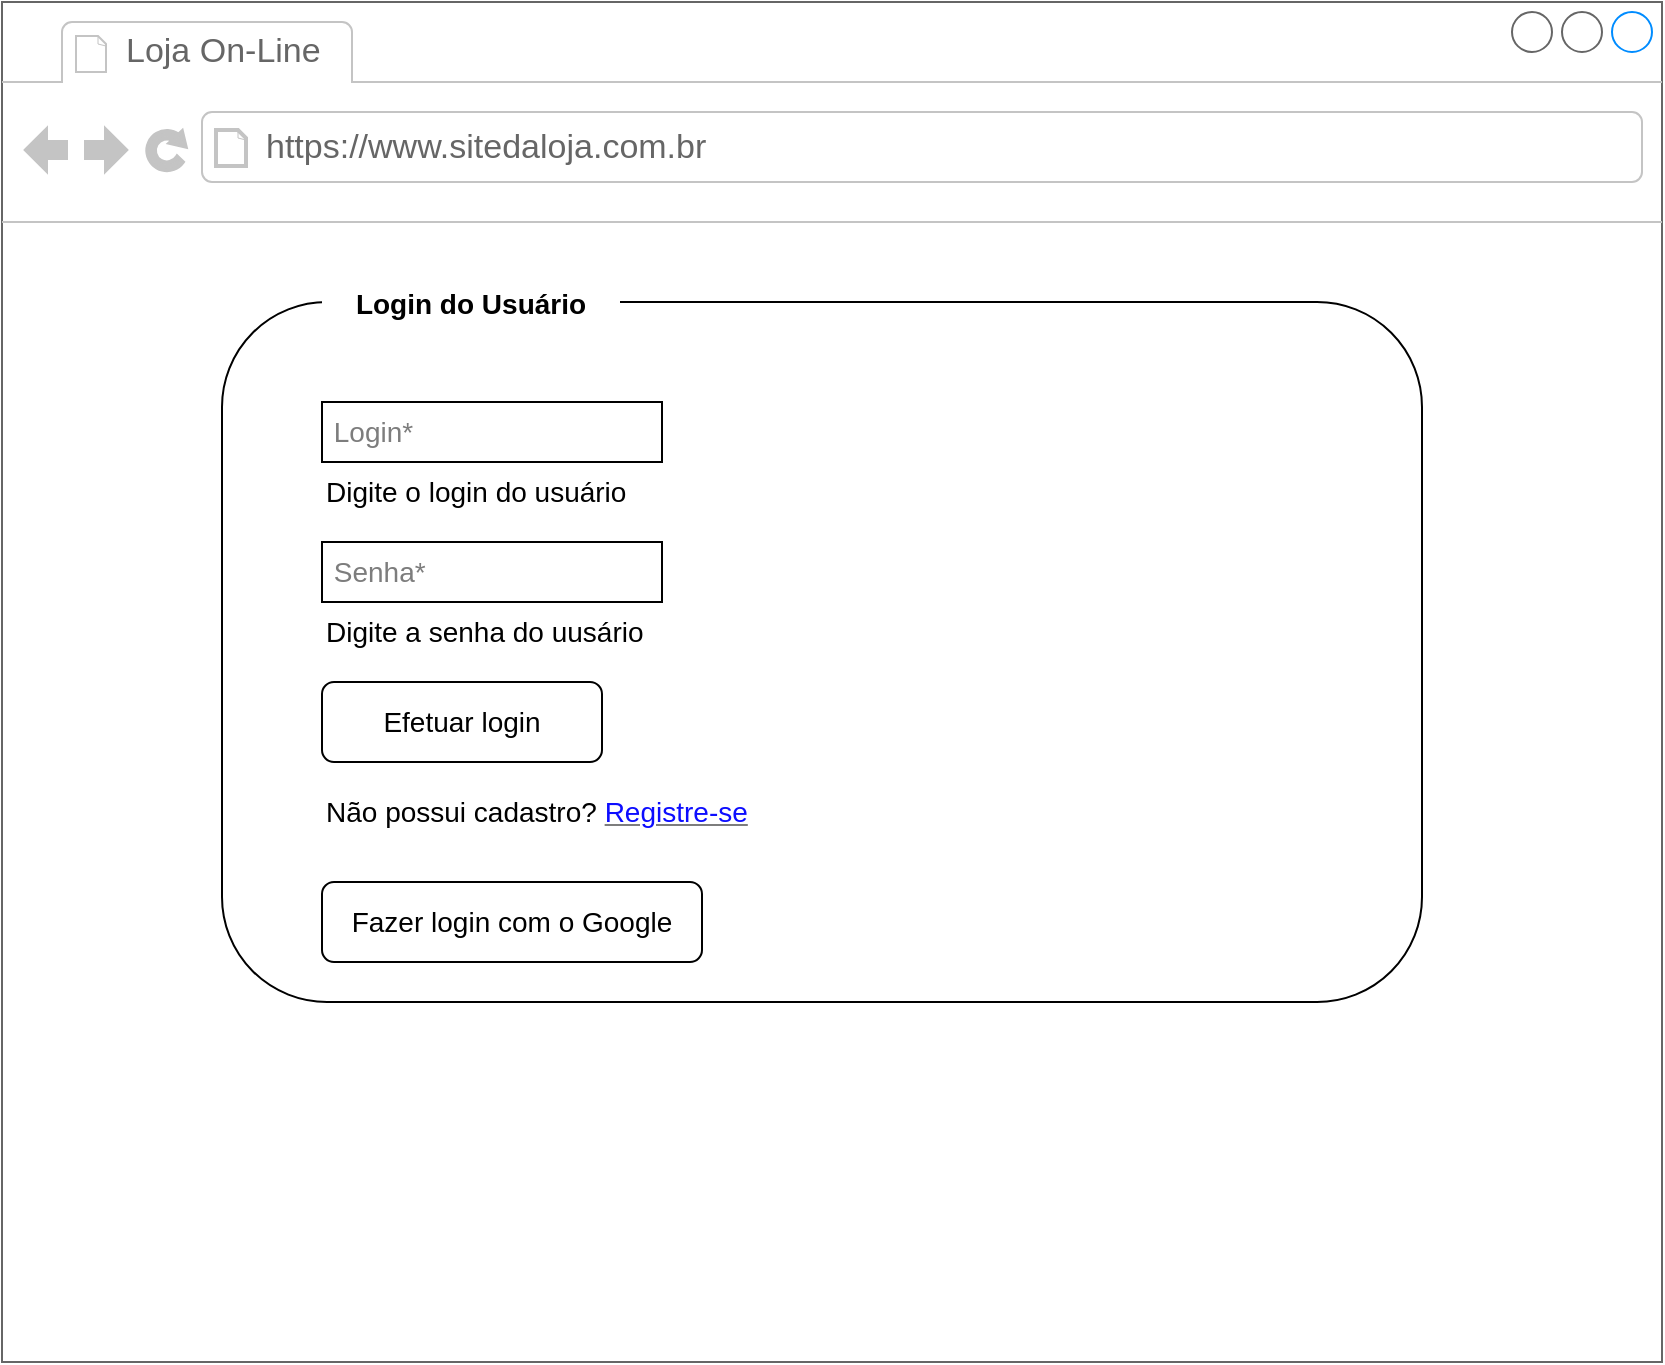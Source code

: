 <mxfile version="20.8.16" type="device" pages="3"><diagram name="Login" id="gKQ0IPTMRtos9VUotl06"><mxGraphModel dx="1257" dy="760" grid="1" gridSize="10" guides="1" tooltips="1" connect="1" arrows="1" fold="1" page="1" pageScale="1" pageWidth="827" pageHeight="1169" math="0" shadow="0"><root><mxCell id="0"/><mxCell id="1" parent="0"/><mxCell id="sKgZ9RlK4T_XtehjzTmf-1" value="" style="strokeWidth=1;shadow=0;dashed=0;align=center;html=1;shape=mxgraph.mockup.containers.browserWindow;rSize=0;strokeColor=#666666;strokeColor2=#008cff;strokeColor3=#c4c4c4;mainText=,;recursiveResize=0;" vertex="1" parent="1"><mxGeometry width="830" height="680" as="geometry"/></mxCell><mxCell id="sKgZ9RlK4T_XtehjzTmf-2" value="Loja On-Line" style="strokeWidth=1;shadow=0;dashed=0;align=center;html=1;shape=mxgraph.mockup.containers.anchor;fontSize=17;fontColor=#666666;align=left;" vertex="1" parent="sKgZ9RlK4T_XtehjzTmf-1"><mxGeometry x="60" y="12" width="110" height="26" as="geometry"/></mxCell><mxCell id="sKgZ9RlK4T_XtehjzTmf-3" value="https://www.sitedaloja.com.br" style="strokeWidth=1;shadow=0;dashed=0;align=center;html=1;shape=mxgraph.mockup.containers.anchor;rSize=0;fontSize=17;fontColor=#666666;align=left;" vertex="1" parent="sKgZ9RlK4T_XtehjzTmf-1"><mxGeometry x="130" y="60" width="250" height="26" as="geometry"/></mxCell><mxCell id="sKgZ9RlK4T_XtehjzTmf-4" value="" style="rounded=1;whiteSpace=wrap;html=1;" vertex="1" parent="sKgZ9RlK4T_XtehjzTmf-1"><mxGeometry x="110" y="150" width="600" height="350" as="geometry"/></mxCell><mxCell id="sKgZ9RlK4T_XtehjzTmf-5" value="&lt;font style=&quot;font-size: 14px;&quot;&gt;&lt;b&gt;Login do Usuário&lt;/b&gt;&lt;/font&gt;" style="text;html=1;align=center;verticalAlign=middle;whiteSpace=wrap;rounded=0;fillColor=default;" vertex="1" parent="sKgZ9RlK4T_XtehjzTmf-1"><mxGeometry x="160" y="140" width="149" height="22" as="geometry"/></mxCell><mxCell id="sKgZ9RlK4T_XtehjzTmf-6" value="&lt;font color=&quot;#7d7d7d&quot;&gt;&amp;nbsp;Login*&lt;/font&gt;" style="rounded=0;whiteSpace=wrap;html=1;fontSize=14;fillColor=default;align=left;" vertex="1" parent="sKgZ9RlK4T_XtehjzTmf-1"><mxGeometry x="160" y="200" width="170" height="30" as="geometry"/></mxCell><mxCell id="sKgZ9RlK4T_XtehjzTmf-7" value="&lt;font color=&quot;#000000&quot;&gt;Digite o login do usuário&lt;/font&gt;" style="text;html=1;strokeColor=none;fillColor=none;align=left;verticalAlign=middle;whiteSpace=wrap;rounded=0;fontSize=14;fontColor=#7d7d7d;" vertex="1" parent="sKgZ9RlK4T_XtehjzTmf-1"><mxGeometry x="160" y="230" width="160" height="30" as="geometry"/></mxCell><mxCell id="sKgZ9RlK4T_XtehjzTmf-8" value="&lt;font color=&quot;#7d7d7d&quot;&gt;&amp;nbsp;Senha*&lt;/font&gt;" style="rounded=0;whiteSpace=wrap;html=1;fontSize=14;fillColor=default;align=left;" vertex="1" parent="sKgZ9RlK4T_XtehjzTmf-1"><mxGeometry x="160" y="270" width="170" height="30" as="geometry"/></mxCell><mxCell id="sKgZ9RlK4T_XtehjzTmf-9" value="&lt;font color=&quot;#000000&quot;&gt;Digite a senha do uusário&lt;/font&gt;" style="text;html=1;strokeColor=none;fillColor=none;align=left;verticalAlign=middle;whiteSpace=wrap;rounded=0;fontSize=14;fontColor=#7d7d7d;" vertex="1" parent="sKgZ9RlK4T_XtehjzTmf-1"><mxGeometry x="160" y="300" width="170" height="30" as="geometry"/></mxCell><mxCell id="sKgZ9RlK4T_XtehjzTmf-10" value="Efetuar login" style="rounded=1;whiteSpace=wrap;html=1;fontSize=14;fontColor=#000000;fillColor=default;" vertex="1" parent="sKgZ9RlK4T_XtehjzTmf-1"><mxGeometry x="160" y="340" width="140" height="40" as="geometry"/></mxCell><mxCell id="sKgZ9RlK4T_XtehjzTmf-11" value="&lt;font color=&quot;#000000&quot;&gt;Não possui cadastro? &lt;/font&gt;&lt;u style=&quot;&quot;&gt;&lt;font color=&quot;#0d0dff&quot;&gt;Registre-se&lt;/font&gt;&lt;/u&gt;" style="text;html=1;strokeColor=none;fillColor=none;align=left;verticalAlign=middle;whiteSpace=wrap;rounded=0;fontSize=14;fontColor=#7d7d7d;" vertex="1" parent="sKgZ9RlK4T_XtehjzTmf-1"><mxGeometry x="160" y="390" width="250" height="30" as="geometry"/></mxCell><mxCell id="sKgZ9RlK4T_XtehjzTmf-12" value="Fazer login com o Google" style="rounded=1;whiteSpace=wrap;html=1;fontSize=14;fontColor=#000000;fillColor=default;" vertex="1" parent="sKgZ9RlK4T_XtehjzTmf-1"><mxGeometry x="160" y="440" width="190" height="40" as="geometry"/></mxCell></root></mxGraphModel></diagram><diagram name="Home Page" id="fSlRv-7ZtAWW6KuJlkeQ"><mxGraphModel dx="2181" dy="1987" grid="1" gridSize="10" guides="1" tooltips="1" connect="1" arrows="1" fold="1" page="1" pageScale="1" pageWidth="827" pageHeight="1169" math="0" shadow="0"><root><mxCell id="rmErXEg6pdQDEPfXzqu9-0"/><mxCell id="rmErXEg6pdQDEPfXzqu9-1" parent="rmErXEg6pdQDEPfXzqu9-0"/><mxCell id="rmErXEg6pdQDEPfXzqu9-2" value="" style="strokeWidth=1;shadow=0;dashed=0;align=center;html=1;shape=mxgraph.mockup.containers.browserWindow;rSize=0;strokeColor=#666666;strokeColor2=#008cff;strokeColor3=#c4c4c4;mainText=,;recursiveResize=0;" vertex="1" parent="rmErXEg6pdQDEPfXzqu9-1"><mxGeometry x="-390" y="-1169" width="1240" height="509" as="geometry"/></mxCell><mxCell id="rmErXEg6pdQDEPfXzqu9-3" value="Loja On-Line" style="strokeWidth=1;shadow=0;dashed=0;align=center;html=1;shape=mxgraph.mockup.containers.anchor;fontSize=17;fontColor=#666666;align=left;" vertex="1" parent="rmErXEg6pdQDEPfXzqu9-2"><mxGeometry x="60" y="12" width="110" height="26" as="geometry"/></mxCell><mxCell id="rmErXEg6pdQDEPfXzqu9-4" value="https://www.sitedaloja.com.br" style="strokeWidth=1;shadow=0;dashed=0;align=center;html=1;shape=mxgraph.mockup.containers.anchor;rSize=0;fontSize=17;fontColor=#666666;align=left;" vertex="1" parent="rmErXEg6pdQDEPfXzqu9-2"><mxGeometry x="130" y="60" width="250" height="26" as="geometry"/></mxCell><mxCell id="rmErXEg6pdQDEPfXzqu9-8" value="&lt;font color=&quot;#000000&quot;&gt;Seja Bem-Vindo(a)&amp;nbsp;&lt;b&gt;Usuário!&lt;/b&gt;&lt;/font&gt;" style="text;html=1;strokeColor=none;fillColor=none;align=left;verticalAlign=middle;whiteSpace=wrap;rounded=0;fontSize=14;fontColor=#7d7d7d;" vertex="1" parent="rmErXEg6pdQDEPfXzqu9-2"><mxGeometry x="50" y="189" width="210" height="27" as="geometry"/></mxCell><mxCell id="oI_iW8AhZNj_vPLWUrcc-0" value="" style="rounded=0;whiteSpace=wrap;html=1;fontSize=14;fontColor=#333333;fillColor=#f5f5f5;strokeColor=#666666;" vertex="1" parent="rmErXEg6pdQDEPfXzqu9-2"><mxGeometry y="109" width="1240" height="60" as="geometry"/></mxCell><mxCell id="oI_iW8AhZNj_vPLWUrcc-3" value="Usuários" style="strokeColor=none;fillColor=none;rSize=5;perimeter=none;whiteSpace=wrap;resizeWidth=1;align=center;spacing=20;fontSize=14;fontColor=#000000;spacingRight=10;" vertex="1" parent="rmErXEg6pdQDEPfXzqu9-2"><mxGeometry x="30" y="119" width="100" height="40" as="geometry"/></mxCell><mxCell id="oI_iW8AhZNj_vPLWUrcc-4" value="" style="shape=triangle;direction=south;fillColor=#000000;strokeColor=none;perimeter=none;sketch=0;fontSize=14;fontColor=#000000;" vertex="1" parent="oI_iW8AhZNj_vPLWUrcc-3"><mxGeometry x="1" y="0.5" width="10" height="5" relative="1" as="geometry"><mxPoint x="-17" y="-2.5" as="offset"/></mxGeometry></mxCell><mxCell id="oI_iW8AhZNj_vPLWUrcc-7" value="Fornecedores" style="strokeColor=none;fillColor=none;rSize=5;perimeter=none;whiteSpace=wrap;resizeWidth=1;align=center;spacing=20;fontSize=14;fontColor=#000000;spacingRight=10;" vertex="1" parent="rmErXEg6pdQDEPfXzqu9-2"><mxGeometry x="120" y="119" width="123" height="40" as="geometry"/></mxCell><mxCell id="oI_iW8AhZNj_vPLWUrcc-8" value="" style="shape=triangle;direction=south;fillColor=#000000;strokeColor=none;perimeter=none;sketch=0;fontSize=14;fontColor=#000000;" vertex="1" parent="oI_iW8AhZNj_vPLWUrcc-7"><mxGeometry x="1" y="0.5" width="10" height="5" relative="1" as="geometry"><mxPoint x="-17" y="-2.5" as="offset"/></mxGeometry></mxCell><mxCell id="oI_iW8AhZNj_vPLWUrcc-9" value="Produtos" style="strokeColor=none;fillColor=none;rSize=5;perimeter=none;whiteSpace=wrap;resizeWidth=1;align=center;spacing=20;fontSize=14;fontColor=#000000;spacingRight=10;" vertex="1" parent="rmErXEg6pdQDEPfXzqu9-2"><mxGeometry x="226" y="119" width="102" height="40" as="geometry"/></mxCell><mxCell id="oI_iW8AhZNj_vPLWUrcc-10" value="" style="shape=triangle;direction=south;fillColor=#000000;strokeColor=none;perimeter=none;sketch=0;fontSize=14;fontColor=#000000;" vertex="1" parent="oI_iW8AhZNj_vPLWUrcc-9"><mxGeometry x="1" y="0.5" width="10" height="5" relative="1" as="geometry"><mxPoint x="-17" y="-2.5" as="offset"/></mxGeometry></mxCell><mxCell id="oI_iW8AhZNj_vPLWUrcc-11" value="Vendedores" style="strokeColor=none;fillColor=none;rSize=5;perimeter=none;whiteSpace=wrap;resizeWidth=1;align=center;spacing=20;fontSize=14;fontColor=#000000;spacingRight=10;" vertex="1" parent="rmErXEg6pdQDEPfXzqu9-2"><mxGeometry x="320" y="119" width="108" height="40" as="geometry"/></mxCell><mxCell id="oI_iW8AhZNj_vPLWUrcc-12" value="" style="shape=triangle;direction=south;fillColor=#000000;strokeColor=none;perimeter=none;sketch=0;fontSize=14;fontColor=#000000;" vertex="1" parent="oI_iW8AhZNj_vPLWUrcc-11"><mxGeometry x="1" y="0.5" width="10" height="5" relative="1" as="geometry"><mxPoint x="-17" y="-2.5" as="offset"/></mxGeometry></mxCell><mxCell id="oI_iW8AhZNj_vPLWUrcc-13" value="Clientes" style="strokeColor=none;fillColor=none;rSize=5;perimeter=none;whiteSpace=wrap;resizeWidth=1;align=center;spacing=20;fontSize=14;fontColor=#000000;spacingRight=10;" vertex="1" parent="rmErXEg6pdQDEPfXzqu9-2"><mxGeometry x="420" y="119" width="98" height="40" as="geometry"/></mxCell><mxCell id="oI_iW8AhZNj_vPLWUrcc-14" value="" style="shape=triangle;direction=south;fillColor=#000000;strokeColor=none;perimeter=none;sketch=0;fontSize=14;fontColor=#000000;" vertex="1" parent="oI_iW8AhZNj_vPLWUrcc-13"><mxGeometry x="1" y="0.5" width="10" height="5" relative="1" as="geometry"><mxPoint x="-17" y="-2.5" as="offset"/></mxGeometry></mxCell><mxCell id="oI_iW8AhZNj_vPLWUrcc-15" value="Compras" style="strokeColor=none;fillColor=none;rSize=5;perimeter=none;whiteSpace=wrap;resizeWidth=1;align=center;spacing=20;fontSize=14;fontColor=#000000;spacingRight=10;" vertex="1" parent="rmErXEg6pdQDEPfXzqu9-2"><mxGeometry x="510" y="119" width="97" height="40" as="geometry"/></mxCell><mxCell id="oI_iW8AhZNj_vPLWUrcc-16" value="" style="shape=triangle;direction=south;fillColor=#000000;strokeColor=none;perimeter=none;sketch=0;fontSize=14;fontColor=#000000;" vertex="1" parent="oI_iW8AhZNj_vPLWUrcc-15"><mxGeometry x="1" y="0.5" width="10" height="5" relative="1" as="geometry"><mxPoint x="-17" y="-2.5" as="offset"/></mxGeometry></mxCell><mxCell id="oI_iW8AhZNj_vPLWUrcc-29" value="" style="shape=actor;whiteSpace=wrap;html=1;fontSize=14;fontColor=#000000;fillColor=#000000;" vertex="1" parent="rmErXEg6pdQDEPfXzqu9-2"><mxGeometry x="1129" y="130.5" width="13" height="17" as="geometry"/></mxCell><mxCell id="oI_iW8AhZNj_vPLWUrcc-17" value="Vendas" style="strokeColor=none;fillColor=none;rSize=5;perimeter=none;whiteSpace=wrap;resizeWidth=1;align=center;spacing=20;fontSize=14;fontColor=#000000;spacingRight=10;" vertex="1" parent="rmErXEg6pdQDEPfXzqu9-1"><mxGeometry x="200" y="-1050" width="99" height="39" as="geometry"/></mxCell><mxCell id="oI_iW8AhZNj_vPLWUrcc-18" value="" style="shape=triangle;direction=south;fillColor=#000000;strokeColor=none;perimeter=none;sketch=0;fontSize=14;fontColor=#000000;" vertex="1" parent="oI_iW8AhZNj_vPLWUrcc-17"><mxGeometry x="1" y="0.5" width="10" height="5" relative="1" as="geometry"><mxPoint x="-17" y="-2.5" as="offset"/></mxGeometry></mxCell><mxCell id="oI_iW8AhZNj_vPLWUrcc-21" value="Compras" style="strokeColor=none;fillColor=none;rSize=5;perimeter=none;whiteSpace=wrap;resizeWidth=1;align=center;spacing=20;fontSize=14;fontColor=#000000;spacingRight=10;" vertex="1" parent="rmErXEg6pdQDEPfXzqu9-1"><mxGeometry x="290" y="-1050" width="105" height="39" as="geometry"/></mxCell><mxCell id="oI_iW8AhZNj_vPLWUrcc-22" value="" style="shape=triangle;direction=south;fillColor=#000000;strokeColor=none;perimeter=none;sketch=0;fontSize=14;fontColor=#000000;" vertex="1" parent="oI_iW8AhZNj_vPLWUrcc-21"><mxGeometry x="1" y="0.5" width="10" height="5" relative="1" as="geometry"><mxPoint x="-17" y="-2.5" as="offset"/></mxGeometry></mxCell><mxCell id="oI_iW8AhZNj_vPLWUrcc-23" value="Gestão" style="strokeColor=none;fillColor=none;rSize=5;perimeter=none;whiteSpace=wrap;resizeWidth=1;align=center;spacing=20;fontSize=14;fontColor=#000000;spacingRight=10;" vertex="1" parent="rmErXEg6pdQDEPfXzqu9-1"><mxGeometry x="380" y="-1050" width="105" height="39" as="geometry"/></mxCell><mxCell id="oI_iW8AhZNj_vPLWUrcc-24" value="" style="shape=triangle;direction=south;fillColor=#000000;strokeColor=none;perimeter=none;sketch=0;fontSize=14;fontColor=#000000;" vertex="1" parent="oI_iW8AhZNj_vPLWUrcc-23"><mxGeometry x="1" y="0.5" width="10" height="5" relative="1" as="geometry"><mxPoint x="-17" y="-2.5" as="offset"/></mxGeometry></mxCell><mxCell id="oI_iW8AhZNj_vPLWUrcc-27" value="Usuário" style="strokeColor=none;fillColor=none;rSize=5;perimeter=none;whiteSpace=wrap;resizeWidth=1;align=center;spacing=20;fontSize=14;fontColor=#000000;spacingRight=10;" vertex="1" parent="rmErXEg6pdQDEPfXzqu9-1"><mxGeometry x="750" y="-1050" width="97" height="37" as="geometry"/></mxCell><mxCell id="oI_iW8AhZNj_vPLWUrcc-28" value="" style="shape=triangle;direction=south;fillColor=#000000;strokeColor=none;perimeter=none;sketch=0;fontSize=14;fontColor=#000000;" vertex="1" parent="oI_iW8AhZNj_vPLWUrcc-27"><mxGeometry x="1" y="0.5" width="10" height="5" relative="1" as="geometry"><mxPoint x="-17" y="-2.5" as="offset"/></mxGeometry></mxCell><mxCell id="oI_iW8AhZNj_vPLWUrcc-25" value="Meus Pedidos" style="strokeColor=none;fillColor=none;rSize=5;perimeter=none;whiteSpace=wrap;resizeWidth=1;align=center;spacing=20;fontSize=14;fontColor=#000000;spacingRight=10;movable=1;resizable=1;rotatable=1;deletable=1;editable=1;connectable=1;" vertex="1" parent="rmErXEg6pdQDEPfXzqu9-1"><mxGeometry x="480" y="-1050" width="140" height="39" as="geometry"/></mxCell></root></mxGraphModel></diagram><diagram name="Tela de Listagem" id="yHIakHasVGTjXy0BeiKs"><mxGraphModel dx="2000" dy="1878" grid="1" gridSize="10" guides="1" tooltips="1" connect="1" arrows="1" fold="1" page="1" pageScale="1" pageWidth="827" pageHeight="1169" math="0" shadow="0"><root><mxCell id="P11g92-15SiGYkhV3Ww0-0"/><mxCell id="P11g92-15SiGYkhV3Ww0-1" parent="P11g92-15SiGYkhV3Ww0-0"/><mxCell id="P11g92-15SiGYkhV3Ww0-2" value="" style="strokeWidth=1;shadow=0;dashed=0;align=center;html=1;shape=mxgraph.mockup.containers.browserWindow;rSize=0;strokeColor=#B8B8B8;strokeColor2=#008cff;strokeColor3=#c4c4c4;mainText=,;recursiveResize=0;" vertex="1" parent="P11g92-15SiGYkhV3Ww0-1"><mxGeometry x="-480" y="-1120" width="1247" height="830" as="geometry"/></mxCell><mxCell id="P11g92-15SiGYkhV3Ww0-3" value="Loja On-Line" style="strokeWidth=1;shadow=0;dashed=0;align=center;html=1;shape=mxgraph.mockup.containers.anchor;fontSize=17;fontColor=#666666;align=left;" vertex="1" parent="P11g92-15SiGYkhV3Ww0-2"><mxGeometry x="60" y="12" width="110" height="26" as="geometry"/></mxCell><mxCell id="P11g92-15SiGYkhV3Ww0-4" value="https://www.sitedaloja.com.br" style="strokeWidth=1;shadow=0;dashed=0;align=center;html=1;shape=mxgraph.mockup.containers.anchor;rSize=0;fontSize=17;fontColor=#666666;align=left;" vertex="1" parent="P11g92-15SiGYkhV3Ww0-2"><mxGeometry x="130" y="60" width="250" height="26" as="geometry"/></mxCell><mxCell id="P11g92-15SiGYkhV3Ww0-5" value="" style="rounded=1;whiteSpace=wrap;html=1;" vertex="1" parent="P11g92-15SiGYkhV3Ww0-2"><mxGeometry x="58.5" y="300" width="1120" height="501" as="geometry"/></mxCell><mxCell id="P11g92-15SiGYkhV3Ww0-6" value="&lt;font style=&quot;font-size: 14px;&quot;&gt;&lt;b&gt;Listar &lt;i&gt;&amp;lt;&amp;lt;Entidade&amp;gt;&amp;gt;&lt;/i&gt;&lt;/b&gt;&lt;/font&gt;" style="text;html=1;align=center;verticalAlign=middle;whiteSpace=wrap;rounded=0;fillColor=default;" vertex="1" parent="P11g92-15SiGYkhV3Ww0-2"><mxGeometry x="113.5" y="290" width="149" height="22" as="geometry"/></mxCell><mxCell id="mkH7-tUrbYJLQpZIjQMr-25" value="" style="rounded=0;whiteSpace=wrap;html=1;fontSize=14;fontColor=#333333;fillColor=#f5f5f5;strokeColor=#666666;" vertex="1" parent="P11g92-15SiGYkhV3Ww0-2"><mxGeometry x="-3" y="110" width="1243" height="60" as="geometry"/></mxCell><mxCell id="mkH7-tUrbYJLQpZIjQMr-1" value="Usuários" style="strokeColor=none;fillColor=none;rSize=5;perimeter=none;whiteSpace=wrap;resizeWidth=1;align=center;spacing=20;fontSize=14;fontColor=#000000;spacingRight=10;" vertex="1" parent="P11g92-15SiGYkhV3Ww0-2"><mxGeometry x="8.5" y="120" width="100" height="40" as="geometry"/></mxCell><mxCell id="mkH7-tUrbYJLQpZIjQMr-2" value="" style="shape=triangle;direction=south;fillColor=#000000;strokeColor=none;perimeter=none;sketch=0;fontSize=14;fontColor=#000000;" vertex="1" parent="mkH7-tUrbYJLQpZIjQMr-1"><mxGeometry x="1" y="0.5" width="10" height="5" relative="1" as="geometry"><mxPoint x="-17" y="-2.5" as="offset"/></mxGeometry></mxCell><mxCell id="mkH7-tUrbYJLQpZIjQMr-3" value="Fornecedores" style="strokeColor=none;fillColor=none;rSize=5;perimeter=none;whiteSpace=wrap;resizeWidth=1;align=center;spacing=20;fontSize=14;fontColor=#000000;spacingRight=10;" vertex="1" parent="P11g92-15SiGYkhV3Ww0-2"><mxGeometry x="98.5" y="120" width="123" height="40" as="geometry"/></mxCell><mxCell id="mkH7-tUrbYJLQpZIjQMr-4" value="" style="shape=triangle;direction=south;fillColor=#000000;strokeColor=none;perimeter=none;sketch=0;fontSize=14;fontColor=#000000;" vertex="1" parent="mkH7-tUrbYJLQpZIjQMr-3"><mxGeometry x="1" y="0.5" width="10" height="5" relative="1" as="geometry"><mxPoint x="-17" y="-2.5" as="offset"/></mxGeometry></mxCell><mxCell id="mkH7-tUrbYJLQpZIjQMr-5" value="Produtos" style="strokeColor=none;fillColor=none;rSize=5;perimeter=none;whiteSpace=wrap;resizeWidth=1;align=center;spacing=20;fontSize=14;fontColor=#000000;spacingRight=10;" vertex="1" parent="P11g92-15SiGYkhV3Ww0-2"><mxGeometry x="221.5" y="120" width="102" height="40" as="geometry"/></mxCell><mxCell id="mkH7-tUrbYJLQpZIjQMr-6" value="" style="shape=triangle;direction=south;fillColor=#000000;strokeColor=none;perimeter=none;sketch=0;fontSize=14;fontColor=#000000;" vertex="1" parent="mkH7-tUrbYJLQpZIjQMr-5"><mxGeometry x="1" y="0.5" width="10" height="5" relative="1" as="geometry"><mxPoint x="-17" y="-2.5" as="offset"/></mxGeometry></mxCell><mxCell id="mkH7-tUrbYJLQpZIjQMr-7" value="Vendedores" style="strokeColor=none;fillColor=none;rSize=5;perimeter=none;whiteSpace=wrap;resizeWidth=1;align=center;spacing=20;fontSize=14;fontColor=#000000;spacingRight=10;" vertex="1" parent="P11g92-15SiGYkhV3Ww0-2"><mxGeometry x="315.5" y="120" width="108" height="40" as="geometry"/></mxCell><mxCell id="mkH7-tUrbYJLQpZIjQMr-8" value="" style="shape=triangle;direction=south;fillColor=#000000;strokeColor=none;perimeter=none;sketch=0;fontSize=14;fontColor=#000000;" vertex="1" parent="mkH7-tUrbYJLQpZIjQMr-7"><mxGeometry x="1" y="0.5" width="10" height="5" relative="1" as="geometry"><mxPoint x="-17" y="-2.5" as="offset"/></mxGeometry></mxCell><mxCell id="mkH7-tUrbYJLQpZIjQMr-9" value="Clientes" style="strokeColor=none;fillColor=none;rSize=5;perimeter=none;whiteSpace=wrap;resizeWidth=1;align=center;spacing=20;fontSize=14;fontColor=#000000;spacingRight=10;" vertex="1" parent="P11g92-15SiGYkhV3Ww0-2"><mxGeometry x="415.5" y="120" width="98" height="40" as="geometry"/></mxCell><mxCell id="mkH7-tUrbYJLQpZIjQMr-10" value="" style="shape=triangle;direction=south;fillColor=#000000;strokeColor=none;perimeter=none;sketch=0;fontSize=14;fontColor=#000000;" vertex="1" parent="mkH7-tUrbYJLQpZIjQMr-9"><mxGeometry x="1" y="0.5" width="10" height="5" relative="1" as="geometry"><mxPoint x="-17" y="-2.5" as="offset"/></mxGeometry></mxCell><mxCell id="mkH7-tUrbYJLQpZIjQMr-11" value="Compras" style="strokeColor=none;fillColor=none;rSize=5;perimeter=none;whiteSpace=wrap;resizeWidth=1;align=center;spacing=20;fontSize=14;fontColor=#000000;spacingRight=10;" vertex="1" parent="P11g92-15SiGYkhV3Ww0-2"><mxGeometry x="505.5" y="120" width="97" height="40" as="geometry"/></mxCell><mxCell id="mkH7-tUrbYJLQpZIjQMr-12" value="" style="shape=triangle;direction=south;fillColor=#000000;strokeColor=none;perimeter=none;sketch=0;fontSize=14;fontColor=#000000;" vertex="1" parent="mkH7-tUrbYJLQpZIjQMr-11"><mxGeometry x="1" y="0.5" width="10" height="5" relative="1" as="geometry"><mxPoint x="-17" y="-2.5" as="offset"/></mxGeometry></mxCell><mxCell id="mkH7-tUrbYJLQpZIjQMr-13" value="Vendas" style="strokeColor=none;fillColor=none;rSize=5;perimeter=none;whiteSpace=wrap;resizeWidth=1;align=center;spacing=20;fontSize=14;fontColor=#000000;spacingRight=10;" vertex="1" parent="P11g92-15SiGYkhV3Ww0-2"><mxGeometry x="585.5" y="120" width="99" height="39" as="geometry"/></mxCell><mxCell id="mkH7-tUrbYJLQpZIjQMr-14" value="" style="shape=triangle;direction=south;fillColor=#000000;strokeColor=none;perimeter=none;sketch=0;fontSize=14;fontColor=#000000;" vertex="1" parent="mkH7-tUrbYJLQpZIjQMr-13"><mxGeometry x="1" y="0.5" width="10" height="5" relative="1" as="geometry"><mxPoint x="-17" y="-2.5" as="offset"/></mxGeometry></mxCell><mxCell id="mkH7-tUrbYJLQpZIjQMr-15" value="Compras" style="strokeColor=none;fillColor=none;rSize=5;perimeter=none;whiteSpace=wrap;resizeWidth=1;align=center;spacing=20;fontSize=14;fontColor=#000000;spacingRight=10;" vertex="1" parent="P11g92-15SiGYkhV3Ww0-2"><mxGeometry x="675.5" y="120" width="105" height="39" as="geometry"/></mxCell><mxCell id="mkH7-tUrbYJLQpZIjQMr-16" value="" style="shape=triangle;direction=south;fillColor=#000000;strokeColor=none;perimeter=none;sketch=0;fontSize=14;fontColor=#000000;" vertex="1" parent="mkH7-tUrbYJLQpZIjQMr-15"><mxGeometry x="1" y="0.5" width="10" height="5" relative="1" as="geometry"><mxPoint x="-17" y="-2.5" as="offset"/></mxGeometry></mxCell><mxCell id="mkH7-tUrbYJLQpZIjQMr-17" value="Gestão" style="strokeColor=none;fillColor=none;rSize=5;perimeter=none;whiteSpace=wrap;resizeWidth=1;align=center;spacing=20;fontSize=14;fontColor=#000000;spacingRight=10;" vertex="1" parent="P11g92-15SiGYkhV3Ww0-2"><mxGeometry x="765.5" y="120" width="105" height="39" as="geometry"/></mxCell><mxCell id="mkH7-tUrbYJLQpZIjQMr-18" value="" style="shape=triangle;direction=south;fillColor=#000000;strokeColor=none;perimeter=none;sketch=0;fontSize=14;fontColor=#000000;" vertex="1" parent="mkH7-tUrbYJLQpZIjQMr-17"><mxGeometry x="1" y="0.5" width="10" height="5" relative="1" as="geometry"><mxPoint x="-17" y="-2.5" as="offset"/></mxGeometry></mxCell><mxCell id="mkH7-tUrbYJLQpZIjQMr-21" value="Meus Pedidos" style="strokeColor=none;fillColor=none;rSize=5;perimeter=none;whiteSpace=wrap;resizeWidth=1;align=center;spacing=20;fontSize=14;fontColor=#000000;spacingRight=10;movable=1;resizable=1;rotatable=1;deletable=1;editable=1;connectable=1;" vertex="1" parent="P11g92-15SiGYkhV3Ww0-2"><mxGeometry x="865.5" y="120" width="140" height="39" as="geometry"/></mxCell><mxCell id="mkH7-tUrbYJLQpZIjQMr-19" value="Usuário" style="strokeColor=none;fillColor=none;rSize=5;perimeter=none;whiteSpace=wrap;resizeWidth=1;align=center;spacing=20;fontSize=14;fontColor=#000000;spacingRight=10;" vertex="1" parent="P11g92-15SiGYkhV3Ww0-2"><mxGeometry x="1135.5" y="120" width="97" height="37" as="geometry"/></mxCell><mxCell id="mkH7-tUrbYJLQpZIjQMr-20" value="" style="shape=triangle;direction=south;fillColor=#000000;strokeColor=none;perimeter=none;sketch=0;fontSize=14;fontColor=#000000;" vertex="1" parent="mkH7-tUrbYJLQpZIjQMr-19"><mxGeometry x="1" y="0.5" width="10" height="5" relative="1" as="geometry"><mxPoint x="-17" y="-2.5" as="offset"/></mxGeometry></mxCell><mxCell id="7cD2jfBQ2YQbpsyENLis-0" value="" style="shape=actor;whiteSpace=wrap;html=1;fontSize=14;fontColor=#000000;fillColor=#000000;" vertex="1" parent="mkH7-tUrbYJLQpZIjQMr-19"><mxGeometry x="-5.5" y="10" width="13" height="17" as="geometry"/></mxCell><mxCell id="7cD2jfBQ2YQbpsyENLis-1" value="" style="rounded=0;whiteSpace=wrap;html=1;fontSize=14;fillColor=none;" vertex="1" parent="P11g92-15SiGYkhV3Ww0-2"><mxGeometry x="113.5" y="390" width="1010" height="351" as="geometry"/></mxCell><mxCell id="7cD2jfBQ2YQbpsyENLis-2" value="" style="endArrow=none;html=1;rounded=0;fontSize=14;fontColor=#000000;exitX=0;exitY=0.25;exitDx=0;exitDy=0;entryX=1;entryY=0.25;entryDx=0;entryDy=0;" edge="1" parent="P11g92-15SiGYkhV3Ww0-2" source="7cD2jfBQ2YQbpsyENLis-1" target="7cD2jfBQ2YQbpsyENLis-1"><mxGeometry width="50" height="50" relative="1" as="geometry"><mxPoint x="550" y="440" as="sourcePoint"/><mxPoint x="600" y="390" as="targetPoint"/></mxGeometry></mxCell><mxCell id="7cD2jfBQ2YQbpsyENLis-3" value="" style="endArrow=none;html=1;rounded=0;fontSize=14;fontColor=#000000;entryX=0.75;entryY=0;entryDx=0;entryDy=0;exitX=0.75;exitY=1;exitDx=0;exitDy=0;" edge="1" parent="P11g92-15SiGYkhV3Ww0-2" source="7cD2jfBQ2YQbpsyENLis-1" target="7cD2jfBQ2YQbpsyENLis-1"><mxGeometry width="50" height="50" relative="1" as="geometry"><mxPoint x="897" y="620" as="sourcePoint"/><mxPoint x="860" y="270" as="targetPoint"/></mxGeometry></mxCell><mxCell id="7cD2jfBQ2YQbpsyENLis-4" value="&lt;b&gt;Ações&lt;/b&gt;" style="text;html=1;strokeColor=none;fillColor=none;align=center;verticalAlign=middle;whiteSpace=wrap;rounded=0;fontSize=14;fontColor=#000000;" vertex="1" parent="P11g92-15SiGYkhV3Ww0-2"><mxGeometry x="980" y="415.5" width="60" height="31" as="geometry"/></mxCell><mxCell id="7cD2jfBQ2YQbpsyENLis-6" value="Home / &amp;lt;&amp;lt;Entidade&amp;gt;&amp;gt; / Listar &amp;lt;&amp;lt; Entidade&amp;gt;&amp;gt;" style="text;html=1;strokeColor=none;fillColor=none;align=center;verticalAlign=middle;whiteSpace=wrap;rounded=0;fontSize=14;fontColor=#000000;" vertex="1" parent="P11g92-15SiGYkhV3Ww0-2"><mxGeometry x="58.5" y="180" width="331.5" height="26" as="geometry"/></mxCell><mxCell id="7cD2jfBQ2YQbpsyENLis-7" value="&lt;font color=&quot;#000000&quot;&gt;Mensagens de erro e sucesso.&lt;/font&gt;" style="html=1;shadow=0;dashed=0;shape=mxgraph.bootstrap.rrect;rSize=5;strokeColor=#B8B8B8;strokeWidth=1;fillColor=#cbcccd;fontColor=#004583;whiteSpace=wrap;align=left;verticalAlign=middle;spacingLeft=10;fontSize=14;" vertex="1" parent="P11g92-15SiGYkhV3Ww0-2"><mxGeometry x="64.5" y="220" width="1105.5" height="40" as="geometry"/></mxCell><mxCell id="7cD2jfBQ2YQbpsyENLis-9" value="Coluna 1" style="strokeColor=none;fillColor=none;rSize=5;perimeter=none;whiteSpace=wrap;resizeWidth=1;align=center;spacing=20;fontSize=14;fontColor=#000000;spacingRight=10;fontStyle=1" vertex="1" parent="P11g92-15SiGYkhV3Ww0-2"><mxGeometry x="150" y="411" width="128" height="40" as="geometry"/></mxCell><mxCell id="7cD2jfBQ2YQbpsyENLis-10" value="" style="shape=triangle;direction=south;fillColor=#000000;strokeColor=none;perimeter=none;sketch=0;fontSize=14;fontColor=#000000;" vertex="1" parent="7cD2jfBQ2YQbpsyENLis-9"><mxGeometry x="1" y="0.5" width="10" height="5" relative="1" as="geometry"><mxPoint x="-17" y="-2.5" as="offset"/></mxGeometry></mxCell><mxCell id="7cD2jfBQ2YQbpsyENLis-11" value="Coluna 2" style="strokeColor=none;fillColor=none;rSize=5;perimeter=none;whiteSpace=wrap;resizeWidth=1;align=center;spacing=20;fontSize=14;fontColor=#000000;spacingRight=10;fontStyle=1" vertex="1" parent="P11g92-15SiGYkhV3Ww0-2"><mxGeometry x="305.5" y="411" width="128" height="40" as="geometry"/></mxCell><mxCell id="7cD2jfBQ2YQbpsyENLis-12" value="" style="shape=triangle;direction=south;fillColor=#000000;strokeColor=none;perimeter=none;sketch=0;fontSize=14;fontColor=#000000;" vertex="1" parent="7cD2jfBQ2YQbpsyENLis-11"><mxGeometry x="1" y="0.5" width="10" height="5" relative="1" as="geometry"><mxPoint x="-17" y="-2.5" as="offset"/></mxGeometry></mxCell><mxCell id="7cD2jfBQ2YQbpsyENLis-14" value="... Coluna N" style="strokeColor=none;fillColor=none;rSize=5;perimeter=none;whiteSpace=wrap;resizeWidth=1;align=center;spacing=20;fontSize=14;fontColor=#000000;spacingRight=10;fontStyle=1" vertex="1" parent="P11g92-15SiGYkhV3Ww0-2"><mxGeometry x="513.5" y="411" width="128" height="40" as="geometry"/></mxCell><mxCell id="7cD2jfBQ2YQbpsyENLis-15" value="" style="shape=triangle;direction=south;fillColor=#000000;strokeColor=none;perimeter=none;sketch=0;fontSize=14;fontColor=#000000;" vertex="1" parent="7cD2jfBQ2YQbpsyENLis-14"><mxGeometry x="1" y="0.5" width="10" height="5" relative="1" as="geometry"><mxPoint x="-17" y="-2.5" as="offset"/></mxGeometry></mxCell><mxCell id="NxL2np1my4lwA6SaG23y-0" value="Text" style="text;html=1;strokeColor=none;fillColor=none;align=center;verticalAlign=middle;whiteSpace=wrap;rounded=0;fontSize=14;fontColor=#000000;" vertex="1" parent="P11g92-15SiGYkhV3Ww0-1"><mxGeometry x="420" y="320" width="60" height="30" as="geometry"/></mxCell></root></mxGraphModel></diagram></mxfile>
